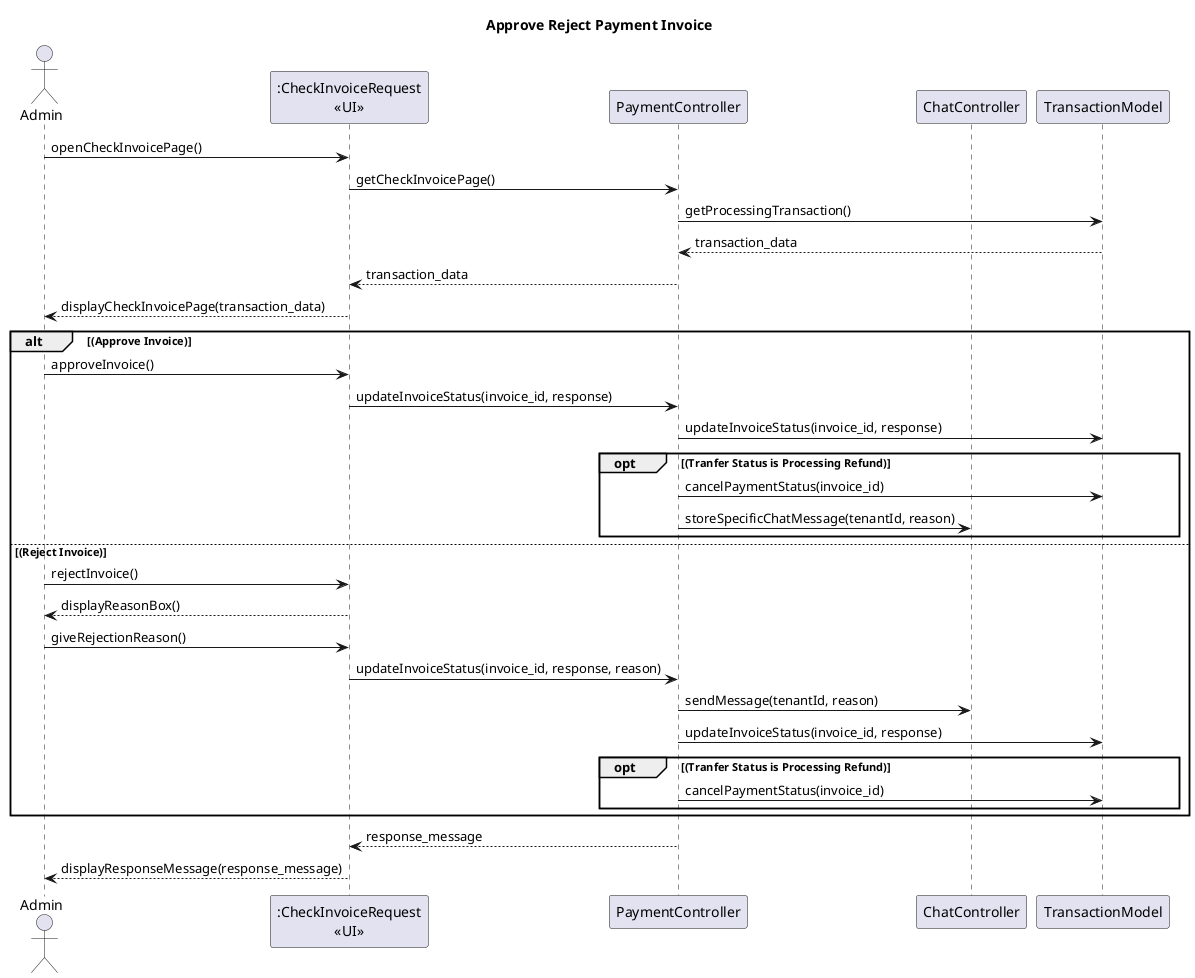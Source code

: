 @startuml
title Approve Reject Payment Invoice
actor "Admin" as act
participant ":CheckInvoiceRequest\n<<UI>>" as view
participant PaymentController as pctrl
participant ChatController as cctrl
participant TransactionModel as tm

act -> view : openCheckInvoicePage()
view -> pctrl : getCheckInvoicePage()
pctrl -> tm : getProcessingTransaction()
pctrl <-- tm : transaction_data
view <-- pctrl : transaction_data
act <-- view : displayCheckInvoicePage(transaction_data) 
alt (Approve Invoice)
    act -> view : approveInvoice()
    view -> pctrl : updateInvoiceStatus(invoice_id, response)
    pctrl -> tm : updateInvoiceStatus(invoice_id, response)

    opt (Tranfer Status is Processing Refund)
        pctrl -> tm : cancelPaymentStatus(invoice_id)
        pctrl -> cctrl : storeSpecificChatMessage(tenantId, reason)
    end
else (Reject Invoice)
    act -> view : rejectInvoice()
    act <-- view : displayReasonBox()
    act -> view : giveRejectionReason()
    
    view -> pctrl : updateInvoiceStatus(invoice_id, response, reason)
    pctrl -> cctrl : sendMessage(tenantId, reason)
    pctrl -> tm : updateInvoiceStatus(invoice_id, response)

    opt (Tranfer Status is Processing Refund)
        pctrl -> tm : cancelPaymentStatus(invoice_id)
    end
end
view <-- pctrl : response_message
act <-- view : displayResponseMessage(response_message)
@enduml
